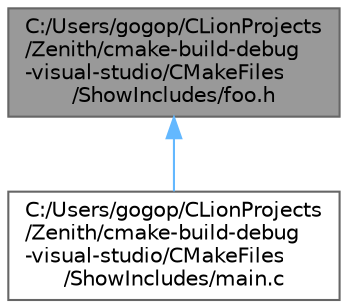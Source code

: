 digraph "C:/Users/gogop/CLionProjects/Zenith/cmake-build-debug-visual-studio/CMakeFiles/ShowIncludes/foo.h"
{
 // LATEX_PDF_SIZE
  bgcolor="transparent";
  edge [fontname=Helvetica,fontsize=10,labelfontname=Helvetica,labelfontsize=10];
  node [fontname=Helvetica,fontsize=10,shape=box,height=0.2,width=0.4];
  Node1 [id="Node000001",label="C:/Users/gogop/CLionProjects\l/Zenith/cmake-build-debug\l-visual-studio/CMakeFiles\l/ShowIncludes/foo.h",height=0.2,width=0.4,color="gray40", fillcolor="grey60", style="filled", fontcolor="black",tooltip=" "];
  Node1 -> Node2 [id="edge1_Node000001_Node000002",dir="back",color="steelblue1",style="solid",tooltip=" "];
  Node2 [id="Node000002",label="C:/Users/gogop/CLionProjects\l/Zenith/cmake-build-debug\l-visual-studio/CMakeFiles\l/ShowIncludes/main.c",height=0.2,width=0.4,color="grey40", fillcolor="white", style="filled",URL="$cmake-build-debug-visual-studio_2_c_make_files_2_show_includes_2main_8c.html",tooltip=" "];
}
